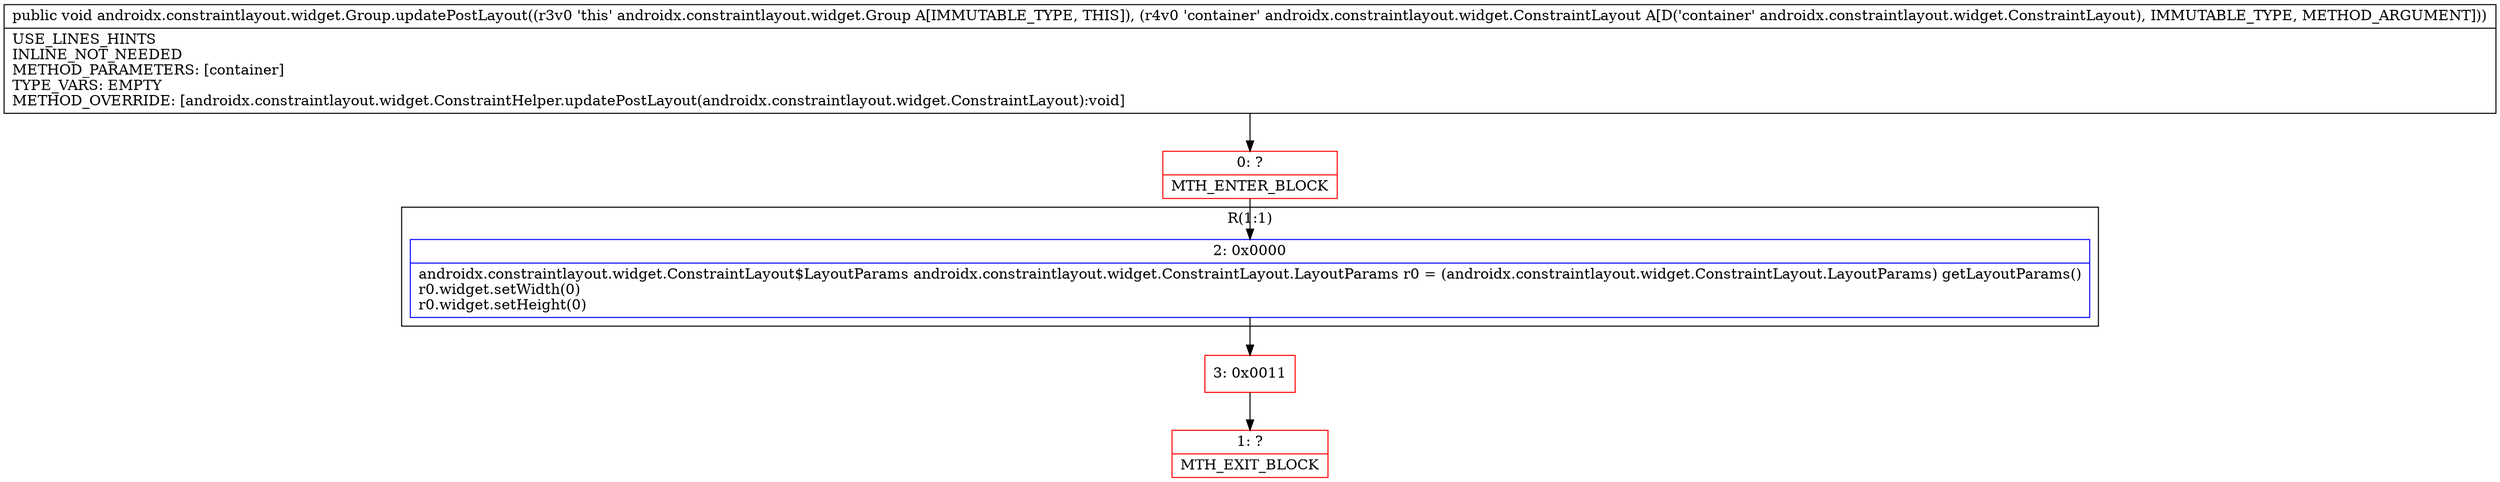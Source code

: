 digraph "CFG forandroidx.constraintlayout.widget.Group.updatePostLayout(Landroidx\/constraintlayout\/widget\/ConstraintLayout;)V" {
subgraph cluster_Region_1154547687 {
label = "R(1:1)";
node [shape=record,color=blue];
Node_2 [shape=record,label="{2\:\ 0x0000|androidx.constraintlayout.widget.ConstraintLayout$LayoutParams androidx.constraintlayout.widget.ConstraintLayout.LayoutParams r0 = (androidx.constraintlayout.widget.ConstraintLayout.LayoutParams) getLayoutParams()\lr0.widget.setWidth(0)\lr0.widget.setHeight(0)\l}"];
}
Node_0 [shape=record,color=red,label="{0\:\ ?|MTH_ENTER_BLOCK\l}"];
Node_3 [shape=record,color=red,label="{3\:\ 0x0011}"];
Node_1 [shape=record,color=red,label="{1\:\ ?|MTH_EXIT_BLOCK\l}"];
MethodNode[shape=record,label="{public void androidx.constraintlayout.widget.Group.updatePostLayout((r3v0 'this' androidx.constraintlayout.widget.Group A[IMMUTABLE_TYPE, THIS]), (r4v0 'container' androidx.constraintlayout.widget.ConstraintLayout A[D('container' androidx.constraintlayout.widget.ConstraintLayout), IMMUTABLE_TYPE, METHOD_ARGUMENT]))  | USE_LINES_HINTS\lINLINE_NOT_NEEDED\lMETHOD_PARAMETERS: [container]\lTYPE_VARS: EMPTY\lMETHOD_OVERRIDE: [androidx.constraintlayout.widget.ConstraintHelper.updatePostLayout(androidx.constraintlayout.widget.ConstraintLayout):void]\l}"];
MethodNode -> Node_0;Node_2 -> Node_3;
Node_0 -> Node_2;
Node_3 -> Node_1;
}

